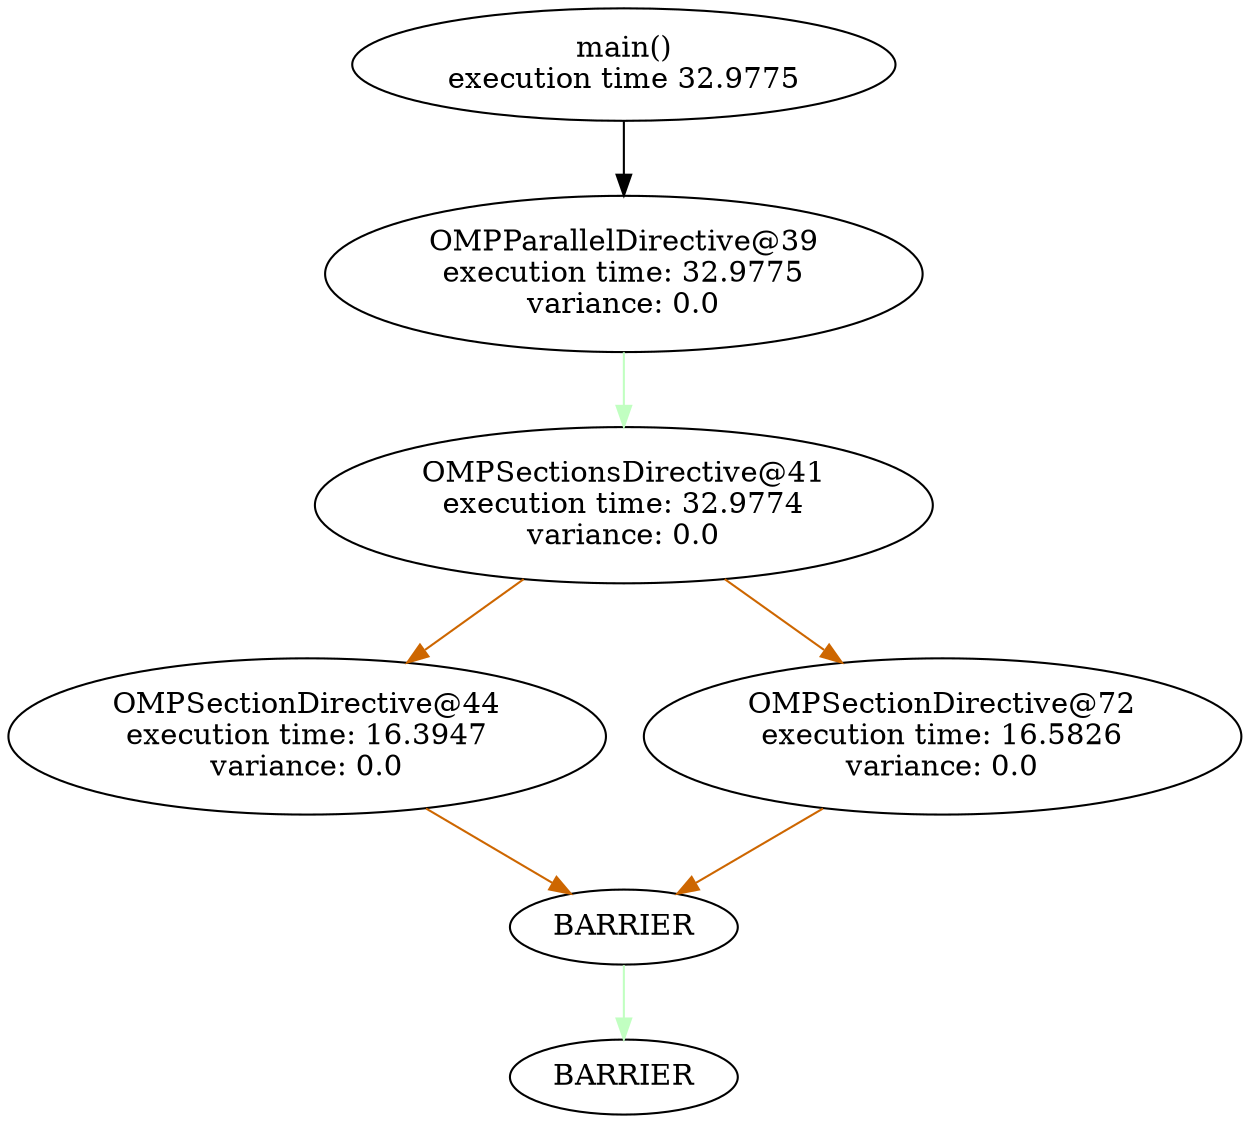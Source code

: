 digraph G {
	graph [bb="0,0,500,534"];
	node [label="\N"];
	35	 [height=0.74639,
		label="main()\nexecution time 32.9775",
		pos="250,507",
		root=35,
		width=3.0026];
	39	 [height=1.041,
		label="OMPParallelDirective@39\nexecution time: 32.9775\nvariance: 0.0",
		pos="250,406",
		root=35,
		width=3.346];
	35 -> 39	 [pos="e,250,443.63 250,479.99 250,471.91 250,462.75 250,453.72"];
	41	 [height=1.041,
		label="OMPSectionsDirective@41\nexecution time: 32.9774\nvariance: 0.0",
		pos="250,294",
		root=35,
		width=3.4507];
	39 -> 41	 [color=darkseagreen1,
		pos="e,250,331.84 250,368.37 250,359.93 250,350.83 250,342.01"];
	44	 [height=1.041,
		label="OMPSectionDirective@44\nexecution time: 16.3947\nvariance: 0.0",
		pos="120,182",
		root=35,
		width=3.346];
	41 -> 44	 [color=darkorange3,
		pos="e,160.63,217.38 209.22,258.5 196.28,247.54 181.83,235.32 168.4,223.96"];
	72	 [height=1.041,
		label="OMPSectionDirective@72\nexecution time: 16.5826\nvariance: 0.0",
		pos="380,182",
		root=35,
		width=3.346];
	41 -> 72	 [color=darkorange3,
		pos="e,339.37,217.38 290.78,258.5 303.72,247.54 318.17,235.32 331.6,223.96"];
	"41_end"	 [height=0.5,
		label=BARRIER,
		pos="250,90",
		root=35,
		width=1.4305];
	44 -> "41_end"	 [color=darkorange3,
		pos="e,227.72,106.42 168.41,147.49 185.42,135.71 204.07,122.8 219.23,112.3"];
	"39_end"	 [height=0.5,
		label=BARRIER,
		pos="250,18",
		root=35,
		width=1.4305];
	"41_end" -> "39_end"	 [color=darkseagreen1,
		pos="e,250,36.104 250,71.697 250,63.983 250,54.712 250,46.112"];
	72 -> "41_end"	 [color=darkorange3,
		pos="e,272.28,106.42 331.59,147.49 314.58,135.71 295.93,122.8 280.77,112.3"];
}
